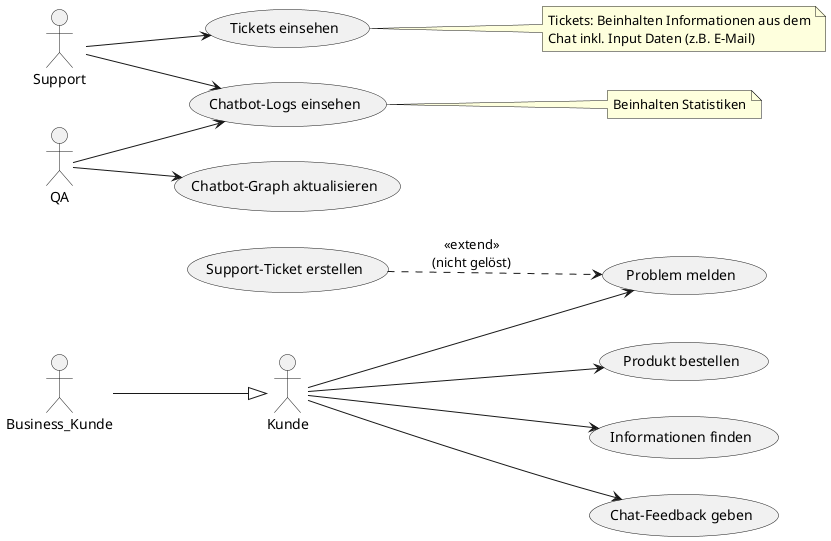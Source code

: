 @startuml
left to right direction
skinparam packageStyle rectangle

actor Kunde as c
actor Business_Kunde as bc
bc --|> c

actor Support as s
actor QA as qa

usecase "Produkt bestellen" as pb
usecase "Support-Ticket erstellen" as ticket
usecase "Informationen finden" as info
usecase "Problem melden" as pm
usecase "Chatbot-Logs einsehen" as logs
usecase "Tickets einsehen" as readticket
usecase "Chatbot-Graph aktualisieren" as cga
usecase "Chat-Feedback geben" as cfg

' Use Case Erweiterungen
ticket ..> pm : <<extend>>\n(nicht gelöst)

' Notizen
note right of logs
    Beinhalten Statistiken
endnote
note right of readticket
    Tickets: Beinhalten Informationen aus dem
    Chat inkl. Input Daten (z.B. E-Mail)
endnote

' Verbindungen: Kunde
c --> pb
c --> pm
c --> cfg
c --> info

' Verbindungen: Support
s --> logs
s --> readticket

' Verbindungen: QA
qa --> logs
qa --> cga
@enduml
